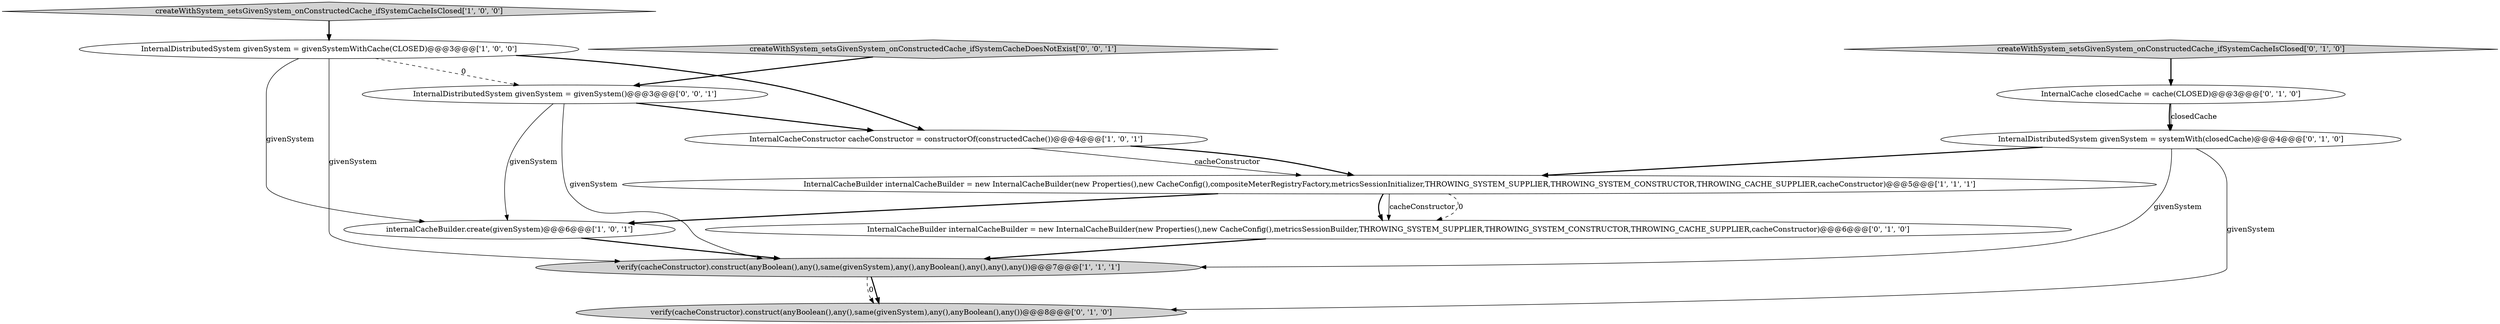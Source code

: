 digraph {
7 [style = filled, label = "InternalCacheBuilder internalCacheBuilder = new InternalCacheBuilder(new Properties(),new CacheConfig(),metricsSessionBuilder,THROWING_SYSTEM_SUPPLIER,THROWING_SYSTEM_CONSTRUCTOR,THROWING_CACHE_SUPPLIER,cacheConstructor)@@@6@@@['0', '1', '0']", fillcolor = white, shape = ellipse image = "AAA1AAABBB2BBB"];
1 [style = filled, label = "InternalDistributedSystem givenSystem = givenSystemWithCache(CLOSED)@@@3@@@['1', '0', '0']", fillcolor = white, shape = ellipse image = "AAA0AAABBB1BBB"];
11 [style = filled, label = "InternalDistributedSystem givenSystem = givenSystem()@@@3@@@['0', '0', '1']", fillcolor = white, shape = ellipse image = "AAA0AAABBB3BBB"];
9 [style = filled, label = "InternalCache closedCache = cache(CLOSED)@@@3@@@['0', '1', '0']", fillcolor = white, shape = ellipse image = "AAA0AAABBB2BBB"];
5 [style = filled, label = "internalCacheBuilder.create(givenSystem)@@@6@@@['1', '0', '1']", fillcolor = white, shape = ellipse image = "AAA0AAABBB1BBB"];
3 [style = filled, label = "InternalCacheBuilder internalCacheBuilder = new InternalCacheBuilder(new Properties(),new CacheConfig(),compositeMeterRegistryFactory,metricsSessionInitializer,THROWING_SYSTEM_SUPPLIER,THROWING_SYSTEM_CONSTRUCTOR,THROWING_CACHE_SUPPLIER,cacheConstructor)@@@5@@@['1', '1', '1']", fillcolor = white, shape = ellipse image = "AAA0AAABBB1BBB"];
2 [style = filled, label = "verify(cacheConstructor).construct(anyBoolean(),any(),same(givenSystem),any(),anyBoolean(),any(),any(),any())@@@7@@@['1', '1', '1']", fillcolor = lightgray, shape = ellipse image = "AAA0AAABBB1BBB"];
6 [style = filled, label = "InternalDistributedSystem givenSystem = systemWith(closedCache)@@@4@@@['0', '1', '0']", fillcolor = white, shape = ellipse image = "AAA1AAABBB2BBB"];
10 [style = filled, label = "createWithSystem_setsGivenSystem_onConstructedCache_ifSystemCacheIsClosed['0', '1', '0']", fillcolor = lightgray, shape = diamond image = "AAA0AAABBB2BBB"];
12 [style = filled, label = "createWithSystem_setsGivenSystem_onConstructedCache_ifSystemCacheDoesNotExist['0', '0', '1']", fillcolor = lightgray, shape = diamond image = "AAA0AAABBB3BBB"];
4 [style = filled, label = "createWithSystem_setsGivenSystem_onConstructedCache_ifSystemCacheIsClosed['1', '0', '0']", fillcolor = lightgray, shape = diamond image = "AAA0AAABBB1BBB"];
0 [style = filled, label = "InternalCacheConstructor cacheConstructor = constructorOf(constructedCache())@@@4@@@['1', '0', '1']", fillcolor = white, shape = ellipse image = "AAA0AAABBB1BBB"];
8 [style = filled, label = "verify(cacheConstructor).construct(anyBoolean(),any(),same(givenSystem),any(),anyBoolean(),any())@@@8@@@['0', '1', '0']", fillcolor = lightgray, shape = ellipse image = "AAA1AAABBB2BBB"];
5->2 [style = bold, label=""];
1->11 [style = dashed, label="0"];
11->5 [style = solid, label="givenSystem"];
11->2 [style = solid, label="givenSystem"];
10->9 [style = bold, label=""];
11->0 [style = bold, label=""];
2->8 [style = dashed, label="0"];
0->3 [style = solid, label="cacheConstructor"];
0->3 [style = bold, label=""];
3->7 [style = bold, label=""];
3->5 [style = bold, label=""];
3->7 [style = solid, label="cacheConstructor"];
4->1 [style = bold, label=""];
2->8 [style = bold, label=""];
3->7 [style = dashed, label="0"];
9->6 [style = bold, label=""];
6->2 [style = solid, label="givenSystem"];
9->6 [style = solid, label="closedCache"];
6->3 [style = bold, label=""];
6->8 [style = solid, label="givenSystem"];
12->11 [style = bold, label=""];
1->2 [style = solid, label="givenSystem"];
1->5 [style = solid, label="givenSystem"];
1->0 [style = bold, label=""];
7->2 [style = bold, label=""];
}
